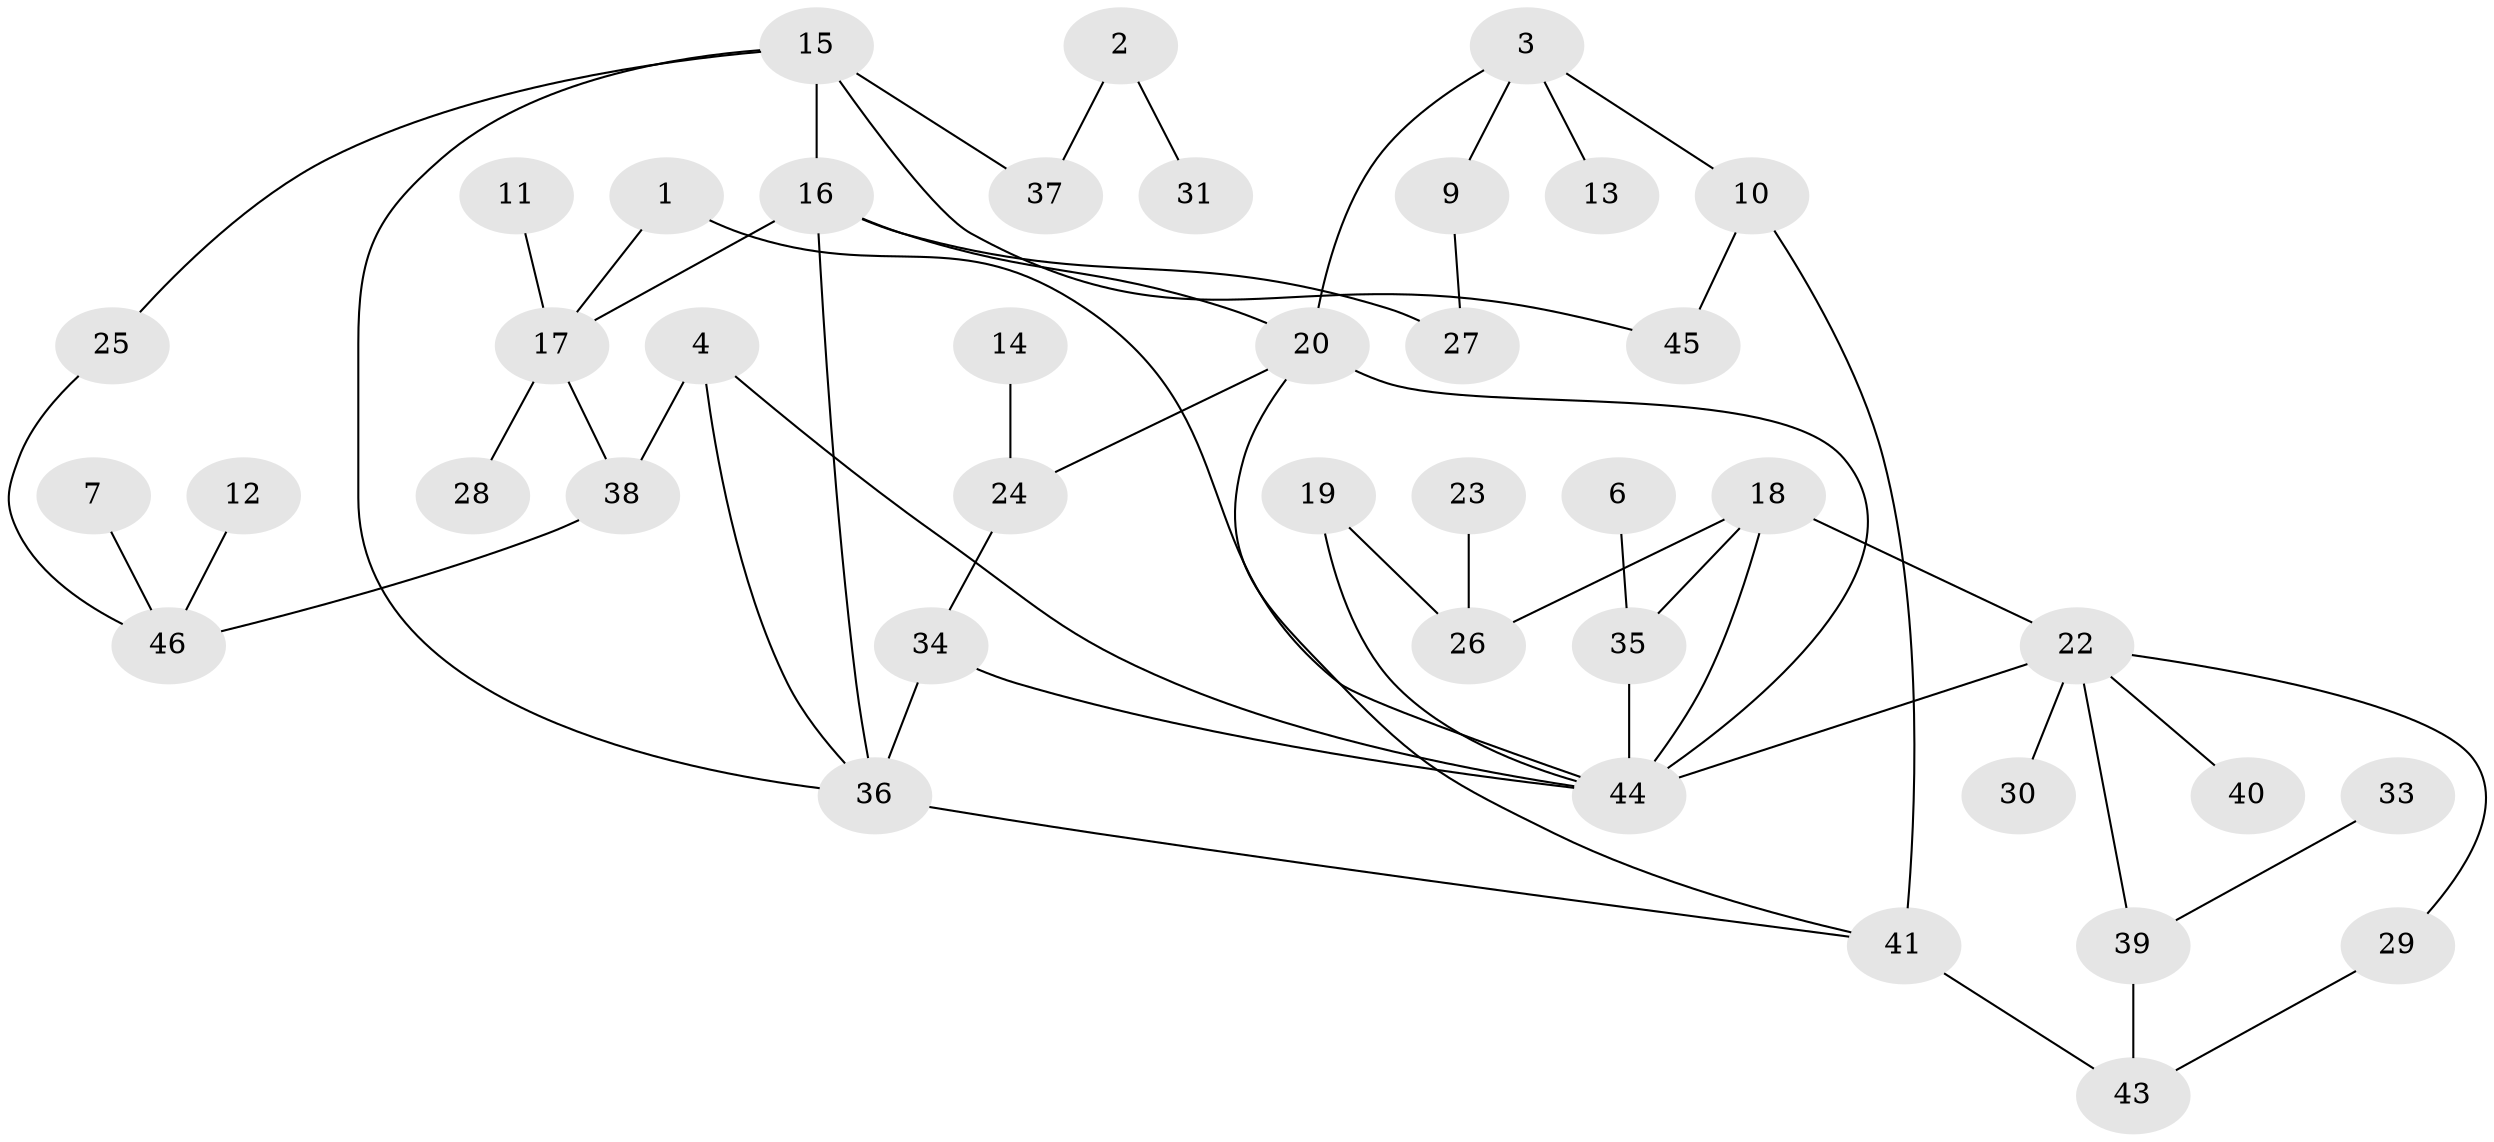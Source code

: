 // original degree distribution, {3: 0.16483516483516483, 2: 0.24175824175824176, 1: 0.32967032967032966, 4: 0.10989010989010989, 5: 0.06593406593406594, 6: 0.03296703296703297, 0: 0.04395604395604396, 7: 0.01098901098901099}
// Generated by graph-tools (version 1.1) at 2025/00/03/09/25 03:00:49]
// undirected, 41 vertices, 56 edges
graph export_dot {
graph [start="1"]
  node [color=gray90,style=filled];
  1;
  2;
  3;
  4;
  6;
  7;
  9;
  10;
  11;
  12;
  13;
  14;
  15;
  16;
  17;
  18;
  19;
  20;
  22;
  23;
  24;
  25;
  26;
  27;
  28;
  29;
  30;
  31;
  33;
  34;
  35;
  36;
  37;
  38;
  39;
  40;
  41;
  43;
  44;
  45;
  46;
  1 -- 17 [weight=1.0];
  1 -- 44 [weight=1.0];
  2 -- 31 [weight=1.0];
  2 -- 37 [weight=1.0];
  3 -- 9 [weight=1.0];
  3 -- 10 [weight=1.0];
  3 -- 13 [weight=1.0];
  3 -- 20 [weight=1.0];
  4 -- 36 [weight=1.0];
  4 -- 38 [weight=1.0];
  4 -- 44 [weight=1.0];
  6 -- 35 [weight=1.0];
  7 -- 46 [weight=1.0];
  9 -- 27 [weight=1.0];
  10 -- 41 [weight=1.0];
  10 -- 45 [weight=1.0];
  11 -- 17 [weight=1.0];
  12 -- 46 [weight=1.0];
  14 -- 24 [weight=1.0];
  15 -- 16 [weight=1.0];
  15 -- 25 [weight=1.0];
  15 -- 36 [weight=1.0];
  15 -- 37 [weight=1.0];
  15 -- 45 [weight=1.0];
  16 -- 17 [weight=2.0];
  16 -- 20 [weight=1.0];
  16 -- 27 [weight=1.0];
  16 -- 36 [weight=1.0];
  17 -- 28 [weight=1.0];
  17 -- 38 [weight=1.0];
  18 -- 22 [weight=1.0];
  18 -- 26 [weight=1.0];
  18 -- 35 [weight=1.0];
  18 -- 44 [weight=1.0];
  19 -- 26 [weight=1.0];
  19 -- 44 [weight=1.0];
  20 -- 24 [weight=1.0];
  20 -- 41 [weight=1.0];
  20 -- 44 [weight=1.0];
  22 -- 29 [weight=1.0];
  22 -- 30 [weight=1.0];
  22 -- 39 [weight=1.0];
  22 -- 40 [weight=1.0];
  22 -- 44 [weight=2.0];
  23 -- 26 [weight=1.0];
  24 -- 34 [weight=1.0];
  25 -- 46 [weight=1.0];
  29 -- 43 [weight=1.0];
  33 -- 39 [weight=1.0];
  34 -- 36 [weight=2.0];
  34 -- 44 [weight=1.0];
  35 -- 44 [weight=1.0];
  36 -- 41 [weight=1.0];
  38 -- 46 [weight=1.0];
  39 -- 43 [weight=2.0];
  41 -- 43 [weight=2.0];
}
